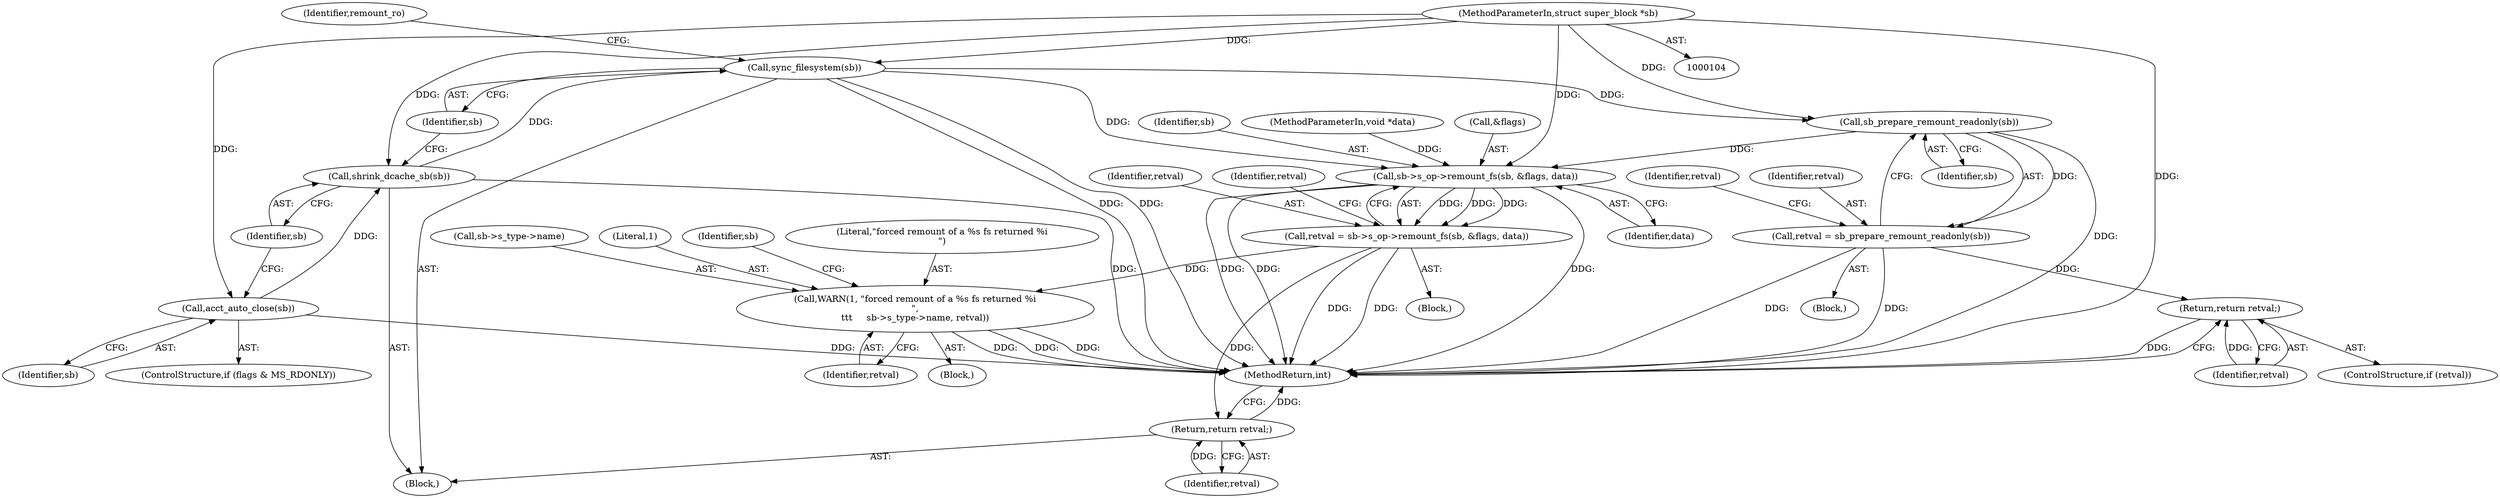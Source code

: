 digraph "0_linux_eee5cc2702929fd41cce28058dc6d6717f723f87_12@API" {
"1000174" [label="(Call,sb_prepare_remount_readonly(sb))"];
"1000144" [label="(Call,sync_filesystem(sb))"];
"1000142" [label="(Call,shrink_dcache_sb(sb))"];
"1000140" [label="(Call,acct_auto_close(sb))"];
"1000105" [label="(MethodParameterIn,struct super_block *sb)"];
"1000172" [label="(Call,retval = sb_prepare_remount_readonly(sb))"];
"1000178" [label="(Return,return retval;)"];
"1000189" [label="(Call,sb->s_op->remount_fs(sb, &flags, data))"];
"1000187" [label="(Call,retval = sb->s_op->remount_fs(sb, &flags, data))"];
"1000201" [label="(Call,WARN(1, \"forced remount of a %s fs returned %i\n\",\n\t\t\t     sb->s_type->name, retval))"];
"1000247" [label="(Return,return retval;)"];
"1000202" [label="(Literal,1)"];
"1000177" [label="(Identifier,retval)"];
"1000212" [label="(Identifier,sb)"];
"1000142" [label="(Call,shrink_dcache_sb(sb))"];
"1000178" [label="(Return,return retval;)"];
"1000174" [label="(Call,sb_prepare_remount_readonly(sb))"];
"1000107" [label="(MethodParameterIn,void *data)"];
"1000186" [label="(Block,)"];
"1000147" [label="(Identifier,remount_ro)"];
"1000247" [label="(Return,return retval;)"];
"1000189" [label="(Call,sb->s_op->remount_fs(sb, &flags, data))"];
"1000172" [label="(Call,retval = sb_prepare_remount_readonly(sb))"];
"1000175" [label="(Identifier,sb)"];
"1000179" [label="(Identifier,retval)"];
"1000187" [label="(Call,retval = sb->s_op->remount_fs(sb, &flags, data))"];
"1000109" [label="(Block,)"];
"1000191" [label="(Call,&flags)"];
"1000141" [label="(Identifier,sb)"];
"1000190" [label="(Identifier,sb)"];
"1000196" [label="(Block,)"];
"1000203" [label="(Literal,\"forced remount of a %s fs returned %i\n\")"];
"1000248" [label="(Identifier,retval)"];
"1000176" [label="(ControlStructure,if (retval))"];
"1000140" [label="(Call,acct_auto_close(sb))"];
"1000193" [label="(Identifier,data)"];
"1000145" [label="(Identifier,sb)"];
"1000105" [label="(MethodParameterIn,struct super_block *sb)"];
"1000249" [label="(MethodReturn,int)"];
"1000136" [label="(ControlStructure,if (flags & MS_RDONLY))"];
"1000188" [label="(Identifier,retval)"];
"1000204" [label="(Call,sb->s_type->name)"];
"1000143" [label="(Identifier,sb)"];
"1000144" [label="(Call,sync_filesystem(sb))"];
"1000201" [label="(Call,WARN(1, \"forced remount of a %s fs returned %i\n\",\n\t\t\t     sb->s_type->name, retval))"];
"1000195" [label="(Identifier,retval)"];
"1000173" [label="(Identifier,retval)"];
"1000209" [label="(Identifier,retval)"];
"1000171" [label="(Block,)"];
"1000174" -> "1000172"  [label="AST: "];
"1000174" -> "1000175"  [label="CFG: "];
"1000175" -> "1000174"  [label="AST: "];
"1000172" -> "1000174"  [label="CFG: "];
"1000174" -> "1000249"  [label="DDG: "];
"1000174" -> "1000172"  [label="DDG: "];
"1000144" -> "1000174"  [label="DDG: "];
"1000105" -> "1000174"  [label="DDG: "];
"1000174" -> "1000189"  [label="DDG: "];
"1000144" -> "1000109"  [label="AST: "];
"1000144" -> "1000145"  [label="CFG: "];
"1000145" -> "1000144"  [label="AST: "];
"1000147" -> "1000144"  [label="CFG: "];
"1000144" -> "1000249"  [label="DDG: "];
"1000144" -> "1000249"  [label="DDG: "];
"1000142" -> "1000144"  [label="DDG: "];
"1000105" -> "1000144"  [label="DDG: "];
"1000144" -> "1000189"  [label="DDG: "];
"1000142" -> "1000109"  [label="AST: "];
"1000142" -> "1000143"  [label="CFG: "];
"1000143" -> "1000142"  [label="AST: "];
"1000145" -> "1000142"  [label="CFG: "];
"1000142" -> "1000249"  [label="DDG: "];
"1000140" -> "1000142"  [label="DDG: "];
"1000105" -> "1000142"  [label="DDG: "];
"1000140" -> "1000136"  [label="AST: "];
"1000140" -> "1000141"  [label="CFG: "];
"1000141" -> "1000140"  [label="AST: "];
"1000143" -> "1000140"  [label="CFG: "];
"1000140" -> "1000249"  [label="DDG: "];
"1000105" -> "1000140"  [label="DDG: "];
"1000105" -> "1000104"  [label="AST: "];
"1000105" -> "1000249"  [label="DDG: "];
"1000105" -> "1000189"  [label="DDG: "];
"1000172" -> "1000171"  [label="AST: "];
"1000173" -> "1000172"  [label="AST: "];
"1000177" -> "1000172"  [label="CFG: "];
"1000172" -> "1000249"  [label="DDG: "];
"1000172" -> "1000249"  [label="DDG: "];
"1000172" -> "1000178"  [label="DDG: "];
"1000178" -> "1000176"  [label="AST: "];
"1000178" -> "1000179"  [label="CFG: "];
"1000179" -> "1000178"  [label="AST: "];
"1000249" -> "1000178"  [label="CFG: "];
"1000178" -> "1000249"  [label="DDG: "];
"1000179" -> "1000178"  [label="DDG: "];
"1000189" -> "1000187"  [label="AST: "];
"1000189" -> "1000193"  [label="CFG: "];
"1000190" -> "1000189"  [label="AST: "];
"1000191" -> "1000189"  [label="AST: "];
"1000193" -> "1000189"  [label="AST: "];
"1000187" -> "1000189"  [label="CFG: "];
"1000189" -> "1000249"  [label="DDG: "];
"1000189" -> "1000249"  [label="DDG: "];
"1000189" -> "1000249"  [label="DDG: "];
"1000189" -> "1000187"  [label="DDG: "];
"1000189" -> "1000187"  [label="DDG: "];
"1000189" -> "1000187"  [label="DDG: "];
"1000107" -> "1000189"  [label="DDG: "];
"1000187" -> "1000186"  [label="AST: "];
"1000188" -> "1000187"  [label="AST: "];
"1000195" -> "1000187"  [label="CFG: "];
"1000187" -> "1000249"  [label="DDG: "];
"1000187" -> "1000249"  [label="DDG: "];
"1000187" -> "1000201"  [label="DDG: "];
"1000187" -> "1000247"  [label="DDG: "];
"1000201" -> "1000196"  [label="AST: "];
"1000201" -> "1000209"  [label="CFG: "];
"1000202" -> "1000201"  [label="AST: "];
"1000203" -> "1000201"  [label="AST: "];
"1000204" -> "1000201"  [label="AST: "];
"1000209" -> "1000201"  [label="AST: "];
"1000212" -> "1000201"  [label="CFG: "];
"1000201" -> "1000249"  [label="DDG: "];
"1000201" -> "1000249"  [label="DDG: "];
"1000201" -> "1000249"  [label="DDG: "];
"1000247" -> "1000109"  [label="AST: "];
"1000247" -> "1000248"  [label="CFG: "];
"1000248" -> "1000247"  [label="AST: "];
"1000249" -> "1000247"  [label="CFG: "];
"1000247" -> "1000249"  [label="DDG: "];
"1000248" -> "1000247"  [label="DDG: "];
}

